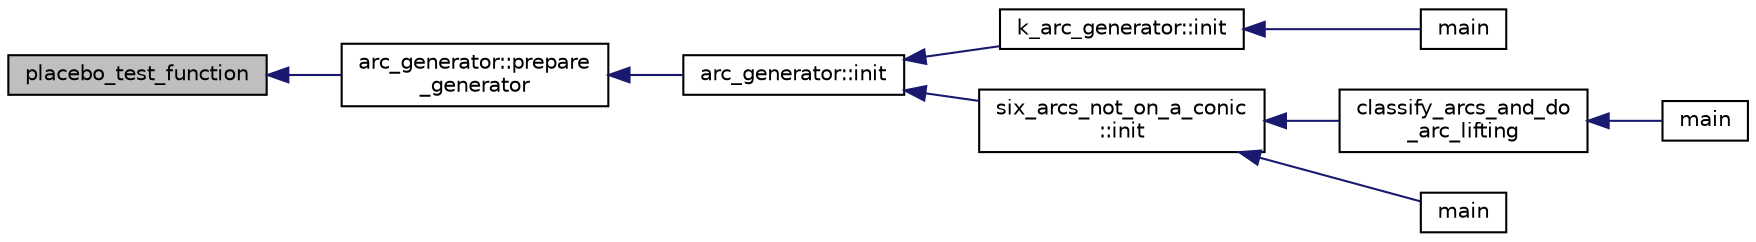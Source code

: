 digraph "placebo_test_function"
{
  edge [fontname="Helvetica",fontsize="10",labelfontname="Helvetica",labelfontsize="10"];
  node [fontname="Helvetica",fontsize="10",shape=record];
  rankdir="LR";
  Node2588 [label="placebo_test_function",height=0.2,width=0.4,color="black", fillcolor="grey75", style="filled", fontcolor="black"];
  Node2588 -> Node2589 [dir="back",color="midnightblue",fontsize="10",style="solid",fontname="Helvetica"];
  Node2589 [label="arc_generator::prepare\l_generator",height=0.2,width=0.4,color="black", fillcolor="white", style="filled",URL="$d4/d21/classarc__generator.html#ae175493a687aa4780d6444d445a46db3"];
  Node2589 -> Node2590 [dir="back",color="midnightblue",fontsize="10",style="solid",fontname="Helvetica"];
  Node2590 [label="arc_generator::init",height=0.2,width=0.4,color="black", fillcolor="white", style="filled",URL="$d4/d21/classarc__generator.html#ae614e18e9c641d67069fa27d48245cde"];
  Node2590 -> Node2591 [dir="back",color="midnightblue",fontsize="10",style="solid",fontname="Helvetica"];
  Node2591 [label="k_arc_generator::init",height=0.2,width=0.4,color="black", fillcolor="white", style="filled",URL="$d6/dd8/classk__arc__generator.html#a6036d9f52ede9f8ca681505626b5361d"];
  Node2591 -> Node2592 [dir="back",color="midnightblue",fontsize="10",style="solid",fontname="Helvetica"];
  Node2592 [label="main",height=0.2,width=0.4,color="black", fillcolor="white", style="filled",URL="$d6/d01/k__arc__generator__main_8_c.html#a217dbf8b442f20279ea00b898af96f52"];
  Node2590 -> Node2593 [dir="back",color="midnightblue",fontsize="10",style="solid",fontname="Helvetica"];
  Node2593 [label="six_arcs_not_on_a_conic\l::init",height=0.2,width=0.4,color="black", fillcolor="white", style="filled",URL="$d8/de6/classsix__arcs__not__on__a__conic.html#a7a4d5cf8a098488729934cfa8a70944a"];
  Node2593 -> Node2594 [dir="back",color="midnightblue",fontsize="10",style="solid",fontname="Helvetica"];
  Node2594 [label="classify_arcs_and_do\l_arc_lifting",height=0.2,width=0.4,color="black", fillcolor="white", style="filled",URL="$d6/dc3/arc__lifting__main_8_c.html#afdd7be16f16b8c71e9a72fe5f6a0b59c"];
  Node2594 -> Node2595 [dir="back",color="midnightblue",fontsize="10",style="solid",fontname="Helvetica"];
  Node2595 [label="main",height=0.2,width=0.4,color="black", fillcolor="white", style="filled",URL="$d6/dc3/arc__lifting__main_8_c.html#a217dbf8b442f20279ea00b898af96f52"];
  Node2593 -> Node2596 [dir="back",color="midnightblue",fontsize="10",style="solid",fontname="Helvetica"];
  Node2596 [label="main",height=0.2,width=0.4,color="black", fillcolor="white", style="filled",URL="$d2/dfa/create__surface__main_8_c.html#a217dbf8b442f20279ea00b898af96f52"];
}
